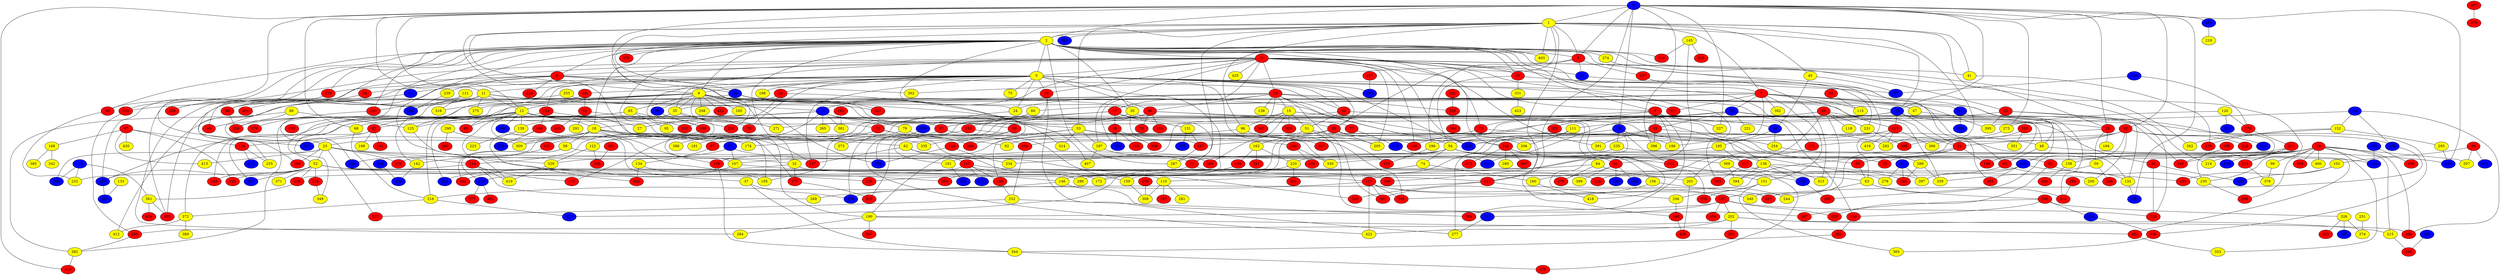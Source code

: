 graph {
0 [style = filled fillcolor = blue];
1 [style = filled fillcolor = yellow];
2 [style = filled fillcolor = yellow];
3 [style = filled fillcolor = red];
4 [style = filled fillcolor = red];
5 [style = filled fillcolor = yellow];
6 [style = filled fillcolor = red];
7 [style = filled fillcolor = red];
8 [style = filled fillcolor = red];
9 [style = filled fillcolor = yellow];
10 [style = filled fillcolor = red];
11 [style = filled fillcolor = yellow];
12 [style = filled fillcolor = yellow];
13 [style = filled fillcolor = red];
14 [style = filled fillcolor = blue];
15 [style = filled fillcolor = yellow];
16 [style = filled fillcolor = blue];
17 [style = filled fillcolor = red];
18 [style = filled fillcolor = yellow];
19 [style = filled fillcolor = blue];
20 [style = filled fillcolor = red];
21 [style = filled fillcolor = blue];
22 [style = filled fillcolor = red];
23 [style = filled fillcolor = yellow];
24 [style = filled fillcolor = yellow];
25 [style = filled fillcolor = red];
26 [style = filled fillcolor = red];
27 [style = filled fillcolor = yellow];
28 [style = filled fillcolor = red];
29 [style = filled fillcolor = red];
30 [style = filled fillcolor = yellow];
31 [style = filled fillcolor = red];
32 [style = filled fillcolor = yellow];
33 [style = filled fillcolor = red];
34 [style = filled fillcolor = blue];
35 [style = filled fillcolor = yellow];
36 [style = filled fillcolor = red];
37 [style = filled fillcolor = yellow];
38 [style = filled fillcolor = blue];
39 [style = filled fillcolor = red];
40 [style = filled fillcolor = red];
41 [style = filled fillcolor = yellow];
42 [style = filled fillcolor = blue];
43 [style = filled fillcolor = red];
44 [style = filled fillcolor = blue];
45 [style = filled fillcolor = yellow];
46 [style = filled fillcolor = red];
47 [style = filled fillcolor = yellow];
48 [style = filled fillcolor = yellow];
49 [style = filled fillcolor = red];
50 [style = filled fillcolor = red];
51 [style = filled fillcolor = yellow];
52 [style = filled fillcolor = yellow];
53 [style = filled fillcolor = yellow];
54 [style = filled fillcolor = yellow];
55 [style = filled fillcolor = red];
56 [style = filled fillcolor = red];
57 [style = filled fillcolor = red];
58 [style = filled fillcolor = yellow];
59 [style = filled fillcolor = yellow];
60 [style = filled fillcolor = yellow];
61 [style = filled fillcolor = red];
62 [style = filled fillcolor = yellow];
63 [style = filled fillcolor = yellow];
64 [style = filled fillcolor = red];
65 [style = filled fillcolor = yellow];
66 [style = filled fillcolor = blue];
67 [style = filled fillcolor = blue];
68 [style = filled fillcolor = yellow];
69 [style = filled fillcolor = red];
70 [style = filled fillcolor = red];
71 [style = filled fillcolor = red];
72 [style = filled fillcolor = red];
73 [style = filled fillcolor = red];
74 [style = filled fillcolor = yellow];
75 [style = filled fillcolor = yellow];
76 [style = filled fillcolor = blue];
77 [style = filled fillcolor = red];
78 [style = filled fillcolor = red];
79 [style = filled fillcolor = yellow];
80 [style = filled fillcolor = blue];
81 [style = filled fillcolor = blue];
82 [style = filled fillcolor = red];
83 [style = filled fillcolor = red];
84 [style = filled fillcolor = yellow];
85 [style = filled fillcolor = red];
86 [style = filled fillcolor = yellow];
87 [style = filled fillcolor = red];
88 [style = filled fillcolor = red];
89 [style = filled fillcolor = red];
90 [style = filled fillcolor = red];
91 [style = filled fillcolor = red];
92 [style = filled fillcolor = yellow];
93 [style = filled fillcolor = red];
94 [style = filled fillcolor = red];
95 [style = filled fillcolor = yellow];
96 [style = filled fillcolor = yellow];
97 [style = filled fillcolor = red];
98 [style = filled fillcolor = yellow];
99 [style = filled fillcolor = red];
100 [style = filled fillcolor = red];
101 [style = filled fillcolor = yellow];
102 [style = filled fillcolor = yellow];
103 [style = filled fillcolor = blue];
104 [style = filled fillcolor = red];
105 [style = filled fillcolor = blue];
106 [style = filled fillcolor = blue];
107 [style = filled fillcolor = yellow];
108 [style = filled fillcolor = red];
109 [style = filled fillcolor = red];
110 [style = filled fillcolor = yellow];
111 [style = filled fillcolor = yellow];
112 [style = filled fillcolor = red];
113 [style = filled fillcolor = red];
114 [style = filled fillcolor = red];
115 [style = filled fillcolor = yellow];
116 [style = filled fillcolor = blue];
117 [style = filled fillcolor = red];
118 [style = filled fillcolor = yellow];
119 [style = filled fillcolor = red];
120 [style = filled fillcolor = yellow];
121 [style = filled fillcolor = yellow];
122 [style = filled fillcolor = yellow];
123 [style = filled fillcolor = red];
124 [style = filled fillcolor = red];
125 [style = filled fillcolor = yellow];
126 [style = filled fillcolor = red];
127 [style = filled fillcolor = red];
128 [style = filled fillcolor = red];
129 [style = filled fillcolor = blue];
130 [style = filled fillcolor = red];
131 [style = filled fillcolor = yellow];
132 [style = filled fillcolor = yellow];
133 [style = filled fillcolor = yellow];
134 [style = filled fillcolor = yellow];
135 [style = filled fillcolor = red];
136 [style = filled fillcolor = yellow];
137 [style = filled fillcolor = red];
138 [style = filled fillcolor = yellow];
139 [style = filled fillcolor = yellow];
140 [style = filled fillcolor = red];
141 [style = filled fillcolor = red];
142 [style = filled fillcolor = yellow];
143 [style = filled fillcolor = blue];
144 [style = filled fillcolor = red];
145 [style = filled fillcolor = yellow];
146 [style = filled fillcolor = yellow];
147 [style = filled fillcolor = red];
148 [style = filled fillcolor = red];
149 [style = filled fillcolor = blue];
150 [style = filled fillcolor = red];
151 [style = filled fillcolor = yellow];
152 [style = filled fillcolor = yellow];
153 [style = filled fillcolor = red];
154 [style = filled fillcolor = blue];
155 [style = filled fillcolor = red];
156 [style = filled fillcolor = yellow];
157 [style = filled fillcolor = red];
158 [style = filled fillcolor = yellow];
159 [style = filled fillcolor = yellow];
160 [style = filled fillcolor = yellow];
161 [style = filled fillcolor = red];
162 [style = filled fillcolor = yellow];
163 [style = filled fillcolor = blue];
164 [style = filled fillcolor = red];
165 [style = filled fillcolor = yellow];
166 [style = filled fillcolor = red];
167 [style = filled fillcolor = red];
168 [style = filled fillcolor = yellow];
169 [style = filled fillcolor = red];
170 [style = filled fillcolor = red];
171 [style = filled fillcolor = red];
172 [style = filled fillcolor = yellow];
173 [style = filled fillcolor = red];
174 [style = filled fillcolor = yellow];
175 [style = filled fillcolor = blue];
176 [style = filled fillcolor = blue];
177 [style = filled fillcolor = red];
178 [style = filled fillcolor = red];
179 [style = filled fillcolor = red];
180 [style = filled fillcolor = red];
181 [style = filled fillcolor = yellow];
182 [style = filled fillcolor = red];
183 [style = filled fillcolor = blue];
184 [style = filled fillcolor = blue];
185 [style = filled fillcolor = yellow];
186 [style = filled fillcolor = yellow];
187 [style = filled fillcolor = yellow];
188 [style = filled fillcolor = yellow];
189 [style = filled fillcolor = blue];
190 [style = filled fillcolor = yellow];
191 [style = filled fillcolor = red];
192 [style = filled fillcolor = red];
193 [style = filled fillcolor = red];
194 [style = filled fillcolor = yellow];
195 [style = filled fillcolor = yellow];
196 [style = filled fillcolor = red];
197 [style = filled fillcolor = red];
198 [style = filled fillcolor = yellow];
199 [style = filled fillcolor = red];
200 [style = filled fillcolor = yellow];
201 [style = filled fillcolor = yellow];
202 [style = filled fillcolor = yellow];
203 [style = filled fillcolor = red];
204 [style = filled fillcolor = red];
205 [style = filled fillcolor = yellow];
206 [style = filled fillcolor = yellow];
207 [style = filled fillcolor = yellow];
208 [style = filled fillcolor = yellow];
209 [style = filled fillcolor = red];
210 [style = filled fillcolor = yellow];
211 [style = filled fillcolor = red];
212 [style = filled fillcolor = red];
213 [style = filled fillcolor = red];
214 [style = filled fillcolor = yellow];
215 [style = filled fillcolor = yellow];
216 [style = filled fillcolor = yellow];
217 [style = filled fillcolor = blue];
218 [style = filled fillcolor = red];
219 [style = filled fillcolor = red];
220 [style = filled fillcolor = yellow];
221 [style = filled fillcolor = yellow];
222 [style = filled fillcolor = red];
223 [style = filled fillcolor = yellow];
224 [style = filled fillcolor = red];
225 [style = filled fillcolor = blue];
226 [style = filled fillcolor = red];
227 [style = filled fillcolor = yellow];
228 [style = filled fillcolor = blue];
229 [style = filled fillcolor = red];
230 [style = filled fillcolor = yellow];
231 [style = filled fillcolor = yellow];
232 [style = filled fillcolor = yellow];
233 [style = filled fillcolor = red];
234 [style = filled fillcolor = yellow];
235 [style = filled fillcolor = yellow];
236 [style = filled fillcolor = blue];
237 [style = filled fillcolor = blue];
238 [style = filled fillcolor = red];
239 [style = filled fillcolor = yellow];
240 [style = filled fillcolor = red];
241 [style = filled fillcolor = red];
242 [style = filled fillcolor = red];
243 [style = filled fillcolor = blue];
244 [style = filled fillcolor = yellow];
245 [style = filled fillcolor = red];
246 [style = filled fillcolor = red];
247 [style = filled fillcolor = red];
248 [style = filled fillcolor = blue];
249 [style = filled fillcolor = blue];
250 [style = filled fillcolor = red];
251 [style = filled fillcolor = yellow];
252 [style = filled fillcolor = yellow];
253 [style = filled fillcolor = yellow];
254 [style = filled fillcolor = yellow];
255 [style = filled fillcolor = yellow];
256 [style = filled fillcolor = yellow];
257 [style = filled fillcolor = red];
258 [style = filled fillcolor = blue];
259 [style = filled fillcolor = red];
260 [style = filled fillcolor = blue];
261 [style = filled fillcolor = red];
262 [style = filled fillcolor = yellow];
263 [style = filled fillcolor = red];
264 [style = filled fillcolor = blue];
265 [style = filled fillcolor = yellow];
266 [style = filled fillcolor = red];
267 [style = filled fillcolor = red];
268 [style = filled fillcolor = red];
269 [style = filled fillcolor = yellow];
270 [style = filled fillcolor = blue];
271 [style = filled fillcolor = yellow];
272 [style = filled fillcolor = red];
273 [style = filled fillcolor = yellow];
274 [style = filled fillcolor = yellow];
275 [style = filled fillcolor = yellow];
276 [style = filled fillcolor = red];
277 [style = filled fillcolor = yellow];
278 [style = filled fillcolor = yellow];
279 [style = filled fillcolor = red];
280 [style = filled fillcolor = yellow];
281 [style = filled fillcolor = yellow];
282 [style = filled fillcolor = red];
283 [style = filled fillcolor = blue];
284 [style = filled fillcolor = yellow];
285 [style = filled fillcolor = red];
286 [style = filled fillcolor = yellow];
287 [style = filled fillcolor = yellow];
288 [style = filled fillcolor = red];
289 [style = filled fillcolor = yellow];
290 [style = filled fillcolor = yellow];
291 [style = filled fillcolor = yellow];
292 [style = filled fillcolor = yellow];
293 [style = filled fillcolor = red];
294 [style = filled fillcolor = red];
295 [style = filled fillcolor = yellow];
296 [style = filled fillcolor = yellow];
297 [style = filled fillcolor = blue];
298 [style = filled fillcolor = red];
299 [style = filled fillcolor = blue];
300 [style = filled fillcolor = yellow];
301 [style = filled fillcolor = red];
302 [style = filled fillcolor = red];
303 [style = filled fillcolor = red];
304 [style = filled fillcolor = blue];
305 [style = filled fillcolor = red];
306 [style = filled fillcolor = red];
307 [style = filled fillcolor = red];
308 [style = filled fillcolor = red];
309 [style = filled fillcolor = yellow];
310 [style = filled fillcolor = red];
311 [style = filled fillcolor = red];
312 [style = filled fillcolor = red];
313 [style = filled fillcolor = yellow];
314 [style = filled fillcolor = yellow];
315 [style = filled fillcolor = blue];
316 [style = filled fillcolor = yellow];
317 [style = filled fillcolor = red];
318 [style = filled fillcolor = red];
319 [style = filled fillcolor = blue];
320 [style = filled fillcolor = red];
321 [style = filled fillcolor = red];
322 [style = filled fillcolor = red];
323 [style = filled fillcolor = blue];
324 [style = filled fillcolor = red];
325 [style = filled fillcolor = blue];
326 [style = filled fillcolor = yellow];
327 [style = filled fillcolor = red];
328 [style = filled fillcolor = red];
329 [style = filled fillcolor = yellow];
330 [style = filled fillcolor = yellow];
331 [style = filled fillcolor = yellow];
332 [style = filled fillcolor = blue];
333 [style = filled fillcolor = red];
334 [style = filled fillcolor = red];
335 [style = filled fillcolor = yellow];
336 [style = filled fillcolor = red];
337 [style = filled fillcolor = red];
338 [style = filled fillcolor = blue];
339 [style = filled fillcolor = yellow];
340 [style = filled fillcolor = yellow];
341 [style = filled fillcolor = red];
342 [style = filled fillcolor = yellow];
343 [style = filled fillcolor = red];
344 [style = filled fillcolor = yellow];
345 [style = filled fillcolor = blue];
346 [style = filled fillcolor = red];
347 [style = filled fillcolor = red];
348 [style = filled fillcolor = red];
349 [style = filled fillcolor = yellow];
350 [style = filled fillcolor = red];
351 [style = filled fillcolor = yellow];
352 [style = filled fillcolor = blue];
353 [style = filled fillcolor = yellow];
354 [style = filled fillcolor = blue];
355 [style = filled fillcolor = red];
356 [style = filled fillcolor = blue];
357 [style = filled fillcolor = blue];
358 [style = filled fillcolor = red];
359 [style = filled fillcolor = blue];
360 [style = filled fillcolor = red];
361 [style = filled fillcolor = yellow];
362 [style = filled fillcolor = yellow];
363 [style = filled fillcolor = red];
364 [style = filled fillcolor = red];
365 [style = filled fillcolor = yellow];
366 [style = filled fillcolor = yellow];
367 [style = filled fillcolor = blue];
368 [style = filled fillcolor = red];
369 [style = filled fillcolor = yellow];
370 [style = filled fillcolor = red];
371 [style = filled fillcolor = yellow];
372 [style = filled fillcolor = yellow];
373 [style = filled fillcolor = yellow];
374 [style = filled fillcolor = yellow];
375 [style = filled fillcolor = blue];
376 [style = filled fillcolor = yellow];
377 [style = filled fillcolor = red];
378 [style = filled fillcolor = red];
379 [style = filled fillcolor = red];
380 [style = filled fillcolor = red];
381 [style = filled fillcolor = yellow];
382 [style = filled fillcolor = yellow];
383 [style = filled fillcolor = blue];
384 [style = filled fillcolor = red];
385 [style = filled fillcolor = yellow];
386 [style = filled fillcolor = red];
387 [style = filled fillcolor = blue];
388 [style = filled fillcolor = yellow];
389 [style = filled fillcolor = yellow];
390 [style = filled fillcolor = red];
391 [style = filled fillcolor = yellow];
392 [style = filled fillcolor = yellow];
393 [style = filled fillcolor = red];
394 [style = filled fillcolor = yellow];
395 [style = filled fillcolor = yellow];
396 [style = filled fillcolor = yellow];
397 [style = filled fillcolor = yellow];
398 [style = filled fillcolor = red];
399 [style = filled fillcolor = yellow];
400 [style = filled fillcolor = yellow];
401 [style = filled fillcolor = red];
402 [style = filled fillcolor = blue];
403 [style = filled fillcolor = yellow];
404 [style = filled fillcolor = red];
405 [style = filled fillcolor = red];
406 [style = filled fillcolor = red];
407 [style = filled fillcolor = yellow];
408 [style = filled fillcolor = red];
409 [style = filled fillcolor = red];
410 [style = filled fillcolor = red];
411 [style = filled fillcolor = blue];
412 [style = filled fillcolor = yellow];
413 [style = filled fillcolor = yellow];
414 [style = filled fillcolor = blue];
415 [style = filled fillcolor = red];
416 [style = filled fillcolor = yellow];
417 [style = filled fillcolor = red];
418 [style = filled fillcolor = yellow];
419 [style = filled fillcolor = yellow];
420 [style = filled fillcolor = yellow];
421 [style = filled fillcolor = red];
422 [style = filled fillcolor = yellow];
423 [style = filled fillcolor = yellow];
424 [style = filled fillcolor = red];
425 [style = filled fillcolor = yellow];
426 [style = filled fillcolor = red];
427 [style = filled fillcolor = red];
428 [style = filled fillcolor = red];
429 [style = filled fillcolor = blue];
0 -- 11;
0 -- 8;
0 -- 2;
0 -- 1;
0 -- 12;
0 -- 16;
0 -- 20;
0 -- 28;
0 -- 57;
0 -- 68;
0 -- 76;
0 -- 147;
0 -- 163;
0 -- 164;
0 -- 227;
0 -- 237;
0 -- 273;
0 -- 357;
0 -- 396;
0 -- 410;
1 -- 2;
1 -- 7;
1 -- 8;
1 -- 9;
1 -- 16;
1 -- 26;
1 -- 27;
1 -- 28;
1 -- 38;
1 -- 41;
1 -- 45;
1 -- 53;
1 -- 96;
1 -- 147;
1 -- 195;
1 -- 287;
1 -- 383;
1 -- 398;
1 -- 403;
2 -- 3;
2 -- 4;
2 -- 5;
2 -- 6;
2 -- 7;
2 -- 8;
2 -- 9;
2 -- 10;
2 -- 18;
2 -- 22;
2 -- 24;
2 -- 30;
2 -- 32;
2 -- 40;
2 -- 50;
2 -- 83;
2 -- 150;
2 -- 171;
2 -- 190;
2 -- 213;
2 -- 219;
2 -- 236;
2 -- 242;
2 -- 255;
2 -- 259;
2 -- 262;
2 -- 274;
2 -- 287;
2 -- 299;
2 -- 329;
2 -- 370;
2 -- 391;
2 -- 403;
3 -- 4;
3 -- 5;
3 -- 6;
3 -- 10;
3 -- 13;
3 -- 14;
3 -- 21;
3 -- 41;
3 -- 73;
3 -- 88;
3 -- 93;
3 -- 108;
3 -- 125;
3 -- 140;
3 -- 187;
3 -- 205;
3 -- 214;
3 -- 228;
3 -- 231;
3 -- 304;
3 -- 380;
3 -- 393;
3 -- 425;
4 -- 36;
4 -- 43;
4 -- 73;
4 -- 140;
4 -- 186;
4 -- 227;
4 -- 384;
5 -- 7;
5 -- 9;
5 -- 11;
5 -- 24;
5 -- 25;
5 -- 26;
5 -- 34;
5 -- 35;
5 -- 39;
5 -- 46;
5 -- 64;
5 -- 75;
5 -- 78;
5 -- 93;
5 -- 123;
5 -- 127;
5 -- 146;
5 -- 188;
5 -- 213;
5 -- 228;
5 -- 283;
5 -- 297;
5 -- 311;
5 -- 415;
6 -- 38;
6 -- 39;
6 -- 88;
6 -- 94;
6 -- 218;
6 -- 239;
6 -- 284;
6 -- 362;
7 -- 19;
7 -- 42;
7 -- 47;
7 -- 60;
7 -- 115;
7 -- 119;
7 -- 151;
7 -- 186;
7 -- 216;
7 -- 310;
7 -- 311;
7 -- 392;
7 -- 395;
8 -- 21;
8 -- 157;
8 -- 296;
8 -- 362;
9 -- 12;
9 -- 16;
9 -- 31;
9 -- 35;
9 -- 65;
9 -- 71;
9 -- 79;
9 -- 80;
9 -- 89;
9 -- 164;
9 -- 165;
9 -- 204;
9 -- 208;
9 -- 314;
9 -- 316;
9 -- 354;
9 -- 412;
9 -- 421;
10 -- 54;
10 -- 230;
10 -- 331;
11 -- 12;
11 -- 14;
11 -- 23;
11 -- 30;
11 -- 50;
11 -- 82;
11 -- 132;
11 -- 150;
11 -- 275;
11 -- 404;
12 -- 18;
12 -- 27;
12 -- 37;
12 -- 40;
12 -- 52;
12 -- 72;
12 -- 89;
12 -- 125;
12 -- 127;
12 -- 139;
12 -- 149;
12 -- 192;
12 -- 292;
12 -- 324;
12 -- 335;
12 -- 419;
13 -- 15;
13 -- 17;
13 -- 24;
13 -- 35;
13 -- 46;
13 -- 47;
13 -- 130;
13 -- 138;
13 -- 242;
13 -- 336;
13 -- 341;
13 -- 343;
13 -- 348;
13 -- 382;
14 -- 53;
14 -- 56;
14 -- 68;
14 -- 82;
14 -- 122;
14 -- 136;
14 -- 139;
14 -- 265;
14 -- 381;
15 -- 33;
15 -- 51;
15 -- 96;
15 -- 263;
15 -- 334;
15 -- 343;
15 -- 354;
15 -- 418;
16 -- 28;
16 -- 31;
16 -- 105;
16 -- 111;
16 -- 119;
16 -- 229;
16 -- 234;
17 -- 18;
17 -- 26;
17 -- 49;
17 -- 57;
17 -- 131;
18 -- 23;
18 -- 58;
18 -- 62;
18 -- 92;
18 -- 128;
18 -- 140;
18 -- 177;
18 -- 300;
18 -- 325;
19 -- 43;
19 -- 114;
19 -- 146;
19 -- 167;
19 -- 221;
19 -- 245;
19 -- 339;
19 -- 346;
20 -- 31;
20 -- 104;
20 -- 124;
20 -- 171;
20 -- 200;
20 -- 264;
20 -- 359;
20 -- 409;
21 -- 63;
22 -- 230;
22 -- 318;
22 -- 328;
22 -- 395;
23 -- 32;
23 -- 52;
23 -- 112;
23 -- 114;
23 -- 268;
23 -- 276;
23 -- 337;
23 -- 345;
23 -- 413;
24 -- 189;
25 -- 275;
25 -- 312;
25 -- 407;
26 -- 55;
26 -- 162;
26 -- 190;
26 -- 205;
28 -- 59;
28 -- 194;
28 -- 394;
29 -- 33;
29 -- 61;
29 -- 72;
29 -- 98;
29 -- 143;
29 -- 158;
29 -- 207;
29 -- 214;
29 -- 215;
29 -- 245;
29 -- 288;
29 -- 306;
29 -- 353;
29 -- 400;
29 -- 408;
30 -- 61;
30 -- 71;
30 -- 167;
31 -- 55;
31 -- 110;
31 -- 148;
31 -- 340;
32 -- 147;
32 -- 177;
32 -- 323;
34 -- 380;
35 -- 78;
35 -- 107;
35 -- 169;
36 -- 318;
36 -- 338;
37 -- 176;
37 -- 344;
38 -- 62;
38 -- 88;
38 -- 206;
38 -- 427;
39 -- 48;
39 -- 51;
39 -- 323;
41 -- 279;
42 -- 48;
42 -- 319;
43 -- 48;
43 -- 54;
43 -- 391;
43 -- 396;
44 -- 152;
44 -- 264;
44 -- 306;
44 -- 395;
45 -- 66;
45 -- 297;
46 -- 66;
46 -- 70;
46 -- 77;
46 -- 153;
46 -- 174;
46 -- 241;
46 -- 422;
47 -- 158;
48 -- 83;
48 -- 357;
49 -- 212;
49 -- 304;
49 -- 308;
50 -- 232;
51 -- 54;
51 -- 135;
51 -- 217;
52 -- 63;
52 -- 110;
52 -- 117;
52 -- 169;
52 -- 200;
52 -- 232;
52 -- 233;
52 -- 236;
52 -- 238;
52 -- 367;
52 -- 371;
52 -- 390;
53 -- 187;
53 -- 199;
53 -- 240;
53 -- 278;
53 -- 305;
53 -- 314;
53 -- 335;
53 -- 347;
54 -- 74;
54 -- 85;
54 -- 101;
54 -- 107;
54 -- 128;
54 -- 136;
54 -- 156;
54 -- 317;
55 -- 63;
56 -- 101;
56 -- 144;
57 -- 87;
57 -- 159;
58 -- 143;
58 -- 270;
58 -- 302;
59 -- 266;
59 -- 339;
60 -- 271;
60 -- 276;
61 -- 106;
61 -- 178;
61 -- 183;
61 -- 399;
62 -- 72;
62 -- 113;
62 -- 127;
63 -- 100;
63 -- 244;
63 -- 310;
64 -- 91;
64 -- 142;
65 -- 95;
65 -- 204;
65 -- 236;
65 -- 349;
66 -- 185;
66 -- 254;
67 -- 107;
67 -- 299;
67 -- 320;
68 -- 216;
69 -- 118;
69 -- 137;
69 -- 148;
69 -- 160;
69 -- 229;
69 -- 231;
69 -- 352;
71 -- 172;
71 -- 181;
71 -- 240;
71 -- 388;
72 -- 201;
72 -- 226;
73 -- 92;
73 -- 132;
74 -- 159;
74 -- 160;
74 -- 350;
76 -- 112;
76 -- 172;
76 -- 186;
76 -- 235;
76 -- 254;
76 -- 390;
77 -- 116;
79 -- 104;
79 -- 195;
80 -- 108;
81 -- 278;
81 -- 368;
81 -- 397;
82 -- 126;
82 -- 141;
82 -- 198;
82 -- 367;
83 -- 132;
83 -- 322;
84 -- 178;
84 -- 238;
84 -- 332;
85 -- 155;
85 -- 230;
86 -- 125;
86 -- 324;
86 -- 382;
87 -- 134;
88 -- 324;
90 -- 115;
91 -- 291;
91 -- 312;
91 -- 363;
93 -- 176;
93 -- 277;
94 -- 325;
96 -- 180;
96 -- 205;
97 -- 126;
97 -- 168;
97 -- 222;
97 -- 413;
97 -- 420;
98 -- 376;
99 -- 102;
99 -- 207;
99 -- 402;
100 -- 130;
100 -- 154;
100 -- 197;
100 -- 326;
101 -- 356;
102 -- 303;
102 -- 338;
103 -- 143;
103 -- 196;
104 -- 252;
105 -- 303;
105 -- 305;
105 -- 397;
105 -- 405;
107 -- 146;
107 -- 302;
108 -- 173;
109 -- 245;
110 -- 257;
110 -- 281;
110 -- 309;
111 -- 117;
111 -- 206;
112 -- 151;
113 -- 180;
113 -- 243;
113 -- 270;
113 -- 286;
113 -- 322;
114 -- 173;
114 -- 222;
114 -- 269;
114 -- 419;
116 -- 352;
117 -- 137;
117 -- 269;
117 -- 305;
117 -- 340;
117 -- 341;
117 -- 422;
119 -- 228;
119 -- 277;
119 -- 292;
119 -- 366;
119 -- 416;
120 -- 170;
120 -- 273;
120 -- 414;
121 -- 248;
121 -- 316;
122 -- 329;
122 -- 386;
123 -- 166;
123 -- 271;
123 -- 372;
125 -- 226;
126 -- 225;
126 -- 255;
128 -- 344;
129 -- 170;
129 -- 297;
130 -- 261;
131 -- 167;
131 -- 375;
132 -- 237;
133 -- 249;
134 -- 195;
134 -- 426;
135 -- 142;
136 -- 172;
136 -- 313;
136 -- 332;
136 -- 394;
136 -- 397;
137 -- 155;
137 -- 190;
137 -- 202;
137 -- 209;
137 -- 217;
137 -- 318;
139 -- 223;
142 -- 260;
144 -- 234;
144 -- 354;
145 -- 219;
145 -- 256;
145 -- 293;
146 -- 197;
146 -- 216;
147 -- 176;
147 -- 320;
147 -- 417;
149 -- 350;
150 -- 179;
151 -- 256;
151 -- 355;
151 -- 365;
152 -- 262;
152 -- 279;
152 -- 295;
153 -- 300;
153 -- 330;
154 -- 346;
156 -- 244;
156 -- 341;
157 -- 313;
158 -- 406;
159 -- 309;
160 -- 418;
161 -- 386;
162 -- 193;
162 -- 220;
162 -- 321;
163 -- 210;
164 -- 246;
166 -- 174;
166 -- 258;
166 -- 426;
167 -- 287;
168 -- 342;
168 -- 385;
170 -- 211;
171 -- 201;
175 -- 232;
175 -- 345;
175 -- 361;
177 -- 328;
180 -- 252;
182 -- 381;
184 -- 260;
185 -- 220;
185 -- 317;
187 -- 263;
187 -- 407;
189 -- 373;
190 -- 267;
190 -- 282;
190 -- 284;
191 -- 336;
193 -- 286;
199 -- 298;
199 -- 330;
201 -- 428;
202 -- 215;
202 -- 246;
202 -- 285;
202 -- 306;
202 -- 422;
203 -- 351;
203 -- 366;
211 -- 224;
211 -- 330;
211 -- 429;
213 -- 259;
215 -- 358;
216 -- 372;
216 -- 411;
217 -- 277;
220 -- 301;
220 -- 411;
224 -- 376;
229 -- 296;
230 -- 288;
231 -- 398;
233 -- 349;
235 -- 282;
235 -- 329;
236 -- 249;
238 -- 361;
239 -- 248;
242 -- 272;
242 -- 280;
242 -- 307;
242 -- 355;
242 -- 369;
246 -- 382;
247 -- 283;
250 -- 309;
251 -- 374;
252 -- 337;
252 -- 384;
253 -- 268;
253 -- 427;
254 -- 289;
256 -- 348;
261 -- 344;
264 -- 417;
270 -- 377;
270 -- 401;
273 -- 292;
274 -- 405;
282 -- 353;
289 -- 339;
289 -- 368;
290 -- 300;
290 -- 360;
294 -- 310;
295 -- 357;
296 -- 415;
315 -- 358;
317 -- 368;
317 -- 393;
326 -- 333;
326 -- 374;
326 -- 387;
327 -- 379;
329 -- 419;
331 -- 423;
332 -- 409;
336 -- 364;
344 -- 378;
346 -- 365;
348 -- 428;
361 -- 380;
361 -- 424;
369 -- 378;
369 -- 394;
372 -- 389;
372 -- 412;
382 -- 410;
}
